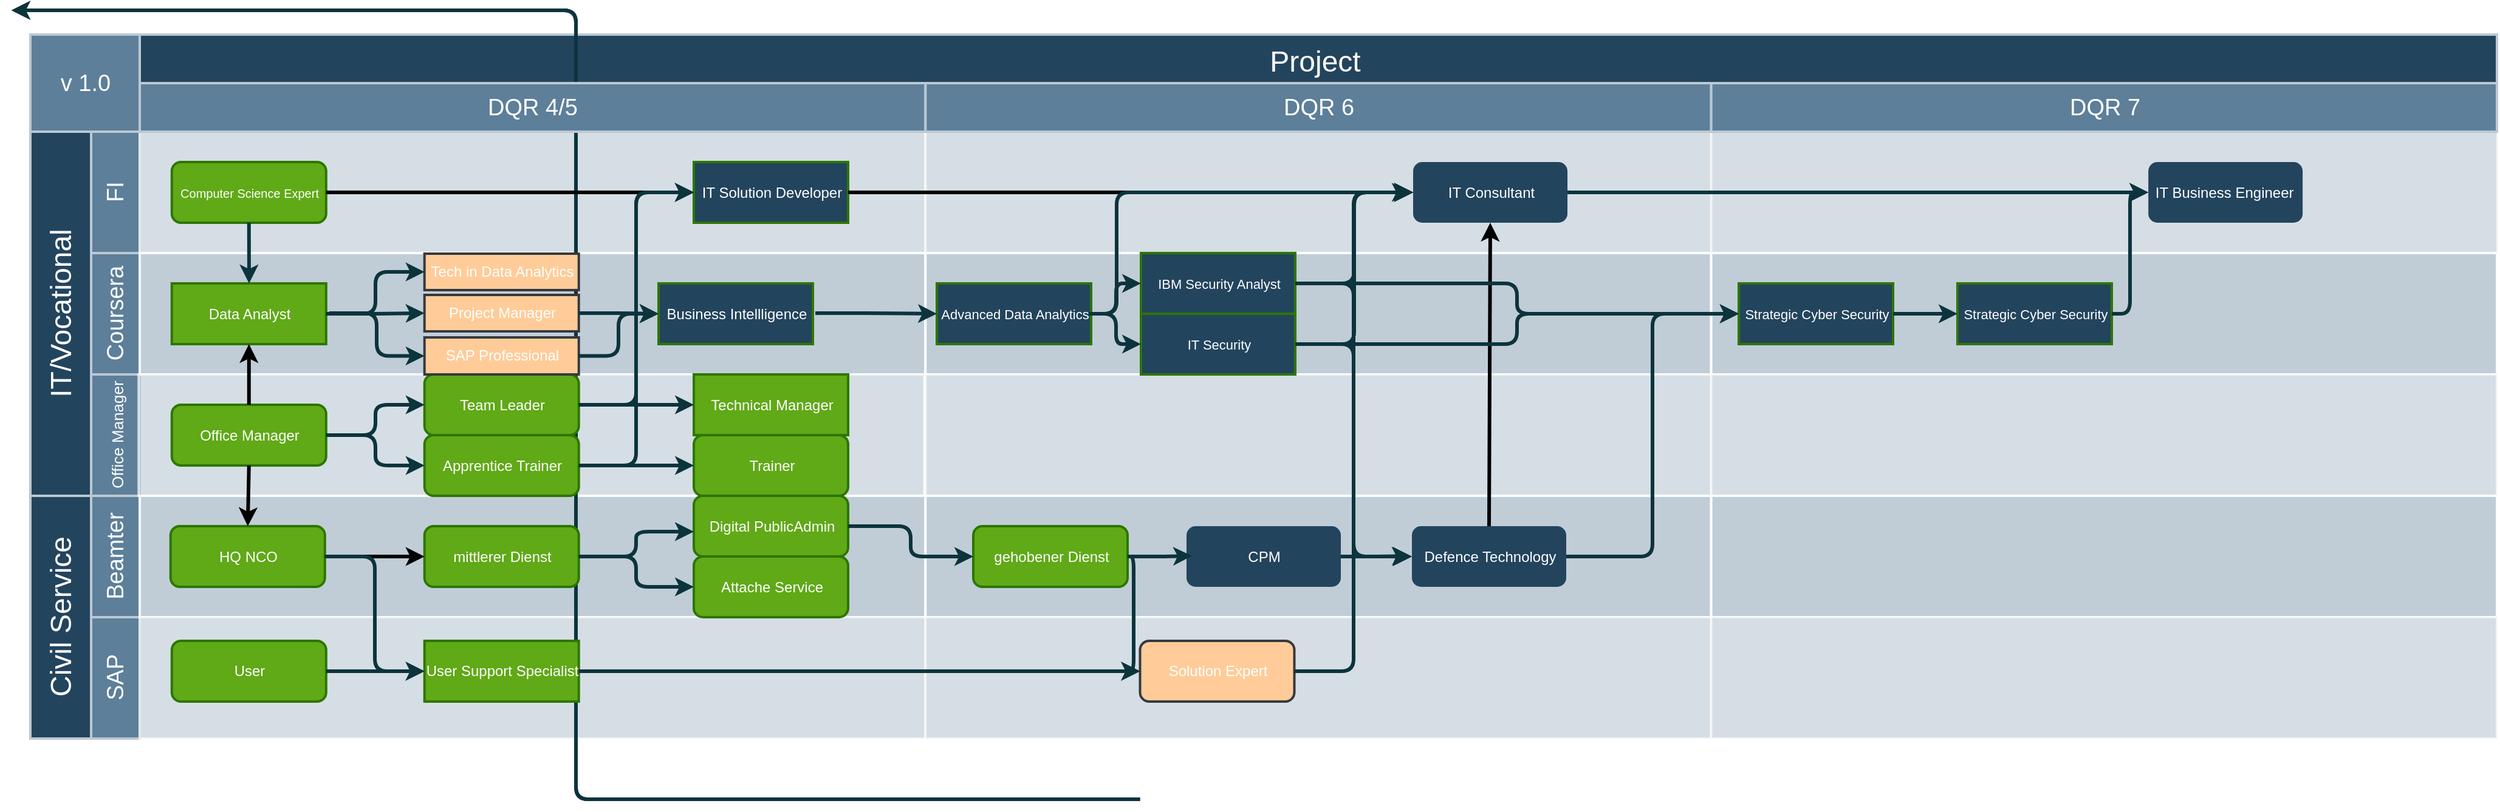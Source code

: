 <mxfile version="21.2.3" type="github">
  <diagram id="6a731a19-8d31-9384-78a2-239565b7b9f0" name="Page-1">
    <mxGraphModel dx="714" dy="-319" grid="1" gridSize="10" guides="1" tooltips="1" connect="1" arrows="1" fold="1" page="1" pageScale="1" pageWidth="1169" pageHeight="827" background="none" math="0" shadow="0">
      <root>
        <mxCell id="0" />
        <mxCell id="1" parent="0" />
        <mxCell id="56" value="Project&#xa;" style="strokeColor=#BAC8D3;fillColor=#23445D;fontSize=24;strokeWidth=2;fontFamily=Helvetica;html=1;fontColor=#FFFFFF;fontStyle=0;spacingBottom=8;spacingRight=0;spacingLeft=83;" parent="1" vertex="1">
          <mxGeometry x="154" y="850.5" width="2030" height="80" as="geometry" />
        </mxCell>
        <mxCell id="57" value="IT/Vocational" style="strokeColor=#BAC8D3;fillColor=#23445D;fontSize=24;strokeWidth=2;horizontal=0;fontFamily=Helvetica;html=1;fontColor=#FFFFFF;fontStyle=0" parent="1" vertex="1">
          <mxGeometry x="154" y="930.5" width="50" height="300" as="geometry" />
        </mxCell>
        <mxCell id="58" value="FI" style="strokeColor=#BAC8D3;fillColor=#5d7f99;fontSize=19;strokeWidth=2;horizontal=0;fontFamily=Helvetica;html=1;labelBackgroundColor=none;fontColor=#FFFFFF;" parent="1" vertex="1">
          <mxGeometry x="204" y="930.5" width="40" height="100" as="geometry" />
        </mxCell>
        <mxCell id="59" value="v 1.0" style="strokeColor=#BAC8D3;fillColor=#5d7f99;fontSize=19;strokeWidth=2;fontFamily=Helvetica;html=1;labelBackgroundColor=none;fontColor=#FFFFFF;" parent="1" vertex="1">
          <mxGeometry x="154" y="850.5" width="90" height="80" as="geometry" />
        </mxCell>
        <mxCell id="60" value="Coursera" style="strokeColor=#BAC8D3;fillColor=#5d7f99;fontSize=19;strokeWidth=2;horizontal=0;fontFamily=Helvetica;html=1;labelBackgroundColor=none;fontColor=#FFFFFF;" parent="1" vertex="1">
          <mxGeometry x="204" y="1030.5" width="40" height="100" as="geometry" />
        </mxCell>
        <mxCell id="61" value="&lt;font style=&quot;font-size: 13px;&quot;&gt;Office Manager&lt;/font&gt;" style="strokeColor=#BAC8D3;fillColor=#5d7f99;fontSize=19;strokeWidth=2;horizontal=0;fontFamily=Helvetica;html=1;labelBackgroundColor=none;fontColor=#FFFFFF;" parent="1" vertex="1">
          <mxGeometry x="204" y="1130.5" width="40" height="100" as="geometry" />
        </mxCell>
        <mxCell id="62" value="SAP" style="strokeColor=#BAC8D3;fillColor=#5d7f99;fontSize=19;strokeWidth=2;horizontal=0;fontFamily=Helvetica;html=1;labelBackgroundColor=none;fontColor=#FFFFFF;" parent="1" vertex="1">
          <mxGeometry x="204" y="1330.5" width="40" height="100" as="geometry" />
        </mxCell>
        <mxCell id="63" value="Beamter" style="strokeColor=#BAC8D3;fillColor=#5d7f99;fontSize=19;strokeWidth=2;horizontal=0;fontFamily=Helvetica;html=1;labelBackgroundColor=none;fontColor=#FFFFFF;" parent="1" vertex="1">
          <mxGeometry x="204" y="1230.5" width="40" height="100" as="geometry" />
        </mxCell>
        <mxCell id="64" value="Civil Service" style="strokeColor=#BAC8D3;fillColor=#23445D;fontSize=24;strokeWidth=2;horizontal=0;fontFamily=Helvetica;html=1;fontColor=#FFFFFF;fontStyle=0" parent="1" vertex="1">
          <mxGeometry x="154" y="1230.5" width="50" height="200" as="geometry" />
        </mxCell>
        <mxCell id="68" value="" style="strokeColor=#FFFFFF;fillColor=#BAC8D3;fontSize=18;strokeWidth=2;fontFamily=Helvetica;html=1;opacity=60;" parent="1" vertex="1">
          <mxGeometry x="244" y="930.5" width="646.667" height="100" as="geometry" />
        </mxCell>
        <mxCell id="69" value="" style="strokeColor=#FFFFFF;fillColor=#BAC8D3;fontSize=18;strokeWidth=2;fontFamily=Helvetica;html=1;opacity=90;" parent="1" vertex="1">
          <mxGeometry x="244" y="1030.5" width="646.667" height="100" as="geometry" />
        </mxCell>
        <mxCell id="70" value="" style="strokeColor=#FFFFFF;fillColor=#BAC8D3;fontSize=18;strokeWidth=2;fontFamily=Helvetica;html=1;opacity=60;" parent="1" vertex="1">
          <mxGeometry x="243" y="1130.5" width="646.667" height="100" as="geometry" />
        </mxCell>
        <mxCell id="71" value="" style="strokeColor=#FFFFFF;fillColor=#BAC8D3;fontSize=18;strokeWidth=2;fontFamily=Helvetica;html=1;opacity=90;" parent="1" vertex="1">
          <mxGeometry x="244" y="1230.5" width="646.667" height="100" as="geometry" />
        </mxCell>
        <mxCell id="72" value="" style="strokeColor=#FFFFFF;fillColor=#BAC8D3;fontSize=18;strokeWidth=2;fontFamily=Helvetica;html=1;opacity=60;" parent="1" vertex="1">
          <mxGeometry x="244" y="1330.5" width="646.667" height="100" as="geometry" />
        </mxCell>
        <mxCell id="75" value="" style="strokeColor=#FFFFFF;fillColor=#BAC8D3;fontSize=18;strokeWidth=2;fontFamily=Helvetica;html=1;opacity=60;" parent="1" vertex="1">
          <mxGeometry x="890.667" y="930.5" width="647" height="100" as="geometry" />
        </mxCell>
        <mxCell id="76" value="" style="strokeColor=#FFFFFF;fillColor=#BAC8D3;fontSize=18;strokeWidth=2;fontFamily=Helvetica;html=1;opacity=90;" parent="1" vertex="1">
          <mxGeometry x="890.667" y="1030.5" width="646.667" height="100" as="geometry" />
        </mxCell>
        <mxCell id="77" value="" style="strokeColor=#FFFFFF;fillColor=#BAC8D3;fontSize=18;strokeWidth=2;fontFamily=Helvetica;html=1;opacity=60;" parent="1" vertex="1">
          <mxGeometry x="890.667" y="1130.5" width="646.667" height="100" as="geometry" />
        </mxCell>
        <mxCell id="78" value="" style="strokeColor=#FFFFFF;fillColor=#BAC8D3;fontSize=18;strokeWidth=2;fontFamily=Helvetica;html=1;opacity=90;" parent="1" vertex="1">
          <mxGeometry x="890.667" y="1230.5" width="646.667" height="100" as="geometry" />
        </mxCell>
        <mxCell id="79" value="" style="strokeColor=#FFFFFF;fillColor=#BAC8D3;fontSize=18;strokeWidth=2;fontFamily=Helvetica;html=1;opacity=60;" parent="1" vertex="1">
          <mxGeometry x="890.667" y="1330.5" width="646.667" height="100" as="geometry" />
        </mxCell>
        <mxCell id="82" value="" style="strokeColor=#FFFFFF;fillColor=#BAC8D3;fontSize=18;strokeWidth=2;fontFamily=Helvetica;html=1;opacity=60;" parent="1" vertex="1">
          <mxGeometry x="1537.333" y="930.5" width="647" height="100" as="geometry" />
        </mxCell>
        <mxCell id="83" value="" style="strokeColor=#FFFFFF;fillColor=#BAC8D3;fontSize=18;strokeWidth=2;fontFamily=Helvetica;html=1;opacity=90;" parent="1" vertex="1">
          <mxGeometry x="1537.333" y="1030.5" width="646.667" height="100" as="geometry" />
        </mxCell>
        <mxCell id="84" value="" style="strokeColor=#FFFFFF;fillColor=#BAC8D3;fontSize=18;strokeWidth=2;fontFamily=Helvetica;html=1;opacity=60;" parent="1" vertex="1">
          <mxGeometry x="1537.333" y="1130.5" width="646.667" height="100" as="geometry" />
        </mxCell>
        <mxCell id="85" value="" style="strokeColor=#FFFFFF;fillColor=#BAC8D3;fontSize=18;strokeWidth=2;fontFamily=Helvetica;html=1;opacity=90;" parent="1" vertex="1">
          <mxGeometry x="1537.333" y="1230.5" width="646.667" height="100" as="geometry" />
        </mxCell>
        <mxCell id="86" value="" style="strokeColor=#FFFFFF;fillColor=#BAC8D3;fontSize=18;strokeWidth=2;fontFamily=Helvetica;html=1;opacity=60;" parent="1" vertex="1">
          <mxGeometry x="1537.333" y="1330.5" width="646.667" height="100" as="geometry" />
        </mxCell>
        <mxCell id="90" value="&lt;font style=&quot;font-size: 10px;&quot; color=&quot;#ffffff&quot;&gt;Computer Science Expert&lt;/font&gt;" style="rounded=1;fillColor=#60a917;strokeColor=#2D7600;strokeWidth=2;fontFamily=Helvetica;html=1;fontColor=#ffffff;" parent="1" vertex="1">
          <mxGeometry x="270.395" y="955.5" width="127" height="50" as="geometry" />
        </mxCell>
        <mxCell id="92" value="&lt;font color=&quot;#ffffff&quot;&gt;Office Manager&lt;/font&gt;" style="rounded=1;fillColor=#60a917;strokeColor=#2D7600;strokeWidth=2;fontFamily=Helvetica;html=1;fontColor=#ffffff;" parent="1" vertex="1">
          <mxGeometry x="270.394" y="1155.5" width="127" height="50" as="geometry" />
        </mxCell>
        <mxCell id="111" value="&lt;font color=&quot;#ffffff&quot;&gt;IT Business Engineer&amp;nbsp;&lt;/font&gt;" style="rounded=1;fillColor=#23445D;strokeColor=none;strokeWidth=2;gradientColor=none;fontFamily=Helvetica;html=1;" parent="1" vertex="1">
          <mxGeometry x="1897.082" y="955.5" width="127" height="50" as="geometry" />
        </mxCell>
        <mxCell id="124" value="" style="edgeStyle=elbowEdgeStyle;elbow=horizontal;strokeWidth=3;strokeColor=#0C343D;fontFamily=Helvetica;html=1;" parent="1" target="103" edge="1">
          <mxGeometry x="6.449" y="830.5" width="131.973" height="100" as="geometry">
            <mxPoint x="1067.259" y="1480.5" as="sourcePoint" />
            <mxPoint x="138.422" y="830.5" as="targetPoint" />
          </mxGeometry>
        </mxCell>
        <mxCell id="125" value="" style="edgeStyle=elbowEdgeStyle;elbow=horizontal;strokeWidth=3;strokeColor=#0C343D;fontFamily=Helvetica;html=1;" parent="1" target="101" edge="1">
          <mxGeometry x="6.449" y="830.5" width="131.973" height="100" as="geometry">
            <mxPoint x="1067.259" y="1480.5" as="sourcePoint" />
            <mxPoint x="138.422" y="830.5" as="targetPoint" />
          </mxGeometry>
        </mxCell>
        <mxCell id="140" value="" style="group" parent="1" vertex="1" connectable="0">
          <mxGeometry x="244" y="890.5" width="646.667" height="40" as="geometry" />
        </mxCell>
        <mxCell id="141" value="DQR 4/5" style="strokeColor=#BAC8D3;fillColor=#5d7f99;fontSize=19;strokeWidth=2;fontFamily=Helvetica;html=1;labelBackgroundColor=none;fontColor=#FFFFFF;" parent="140" vertex="1">
          <mxGeometry width="646.666" height="40" as="geometry" />
        </mxCell>
        <mxCell id="142" value="DQR 6" style="strokeColor=#BAC8D3;fillColor=#5d7f99;fontSize=19;strokeWidth=2;fontFamily=Helvetica;html=1;labelBackgroundColor=none;fontColor=#FFFFFF;" parent="140" vertex="1">
          <mxGeometry x="646.666" width="646.666" height="40" as="geometry" />
        </mxCell>
        <mxCell id="143" value="DQR 7" style="strokeColor=#BAC8D3;fillColor=#5d7f99;fontSize=19;strokeWidth=2;fontFamily=Helvetica;html=1;labelBackgroundColor=none;fontColor=#FFFFFF;" parent="140" vertex="1">
          <mxGeometry x="1293.331" width="646.667" height="40" as="geometry" />
        </mxCell>
        <mxCell id="U3FAAJ_iAF-W9qs7Tp7X-143" value="&lt;font color=&quot;#ffffff&quot;&gt;IT Solution Developer&lt;/font&gt;" style="rounded=0;fillColor=#23445D;strokeColor=#2D7600;strokeWidth=2;fontFamily=Helvetica;html=1;fontColor=#ffffff;" vertex="1" parent="1">
          <mxGeometry x="700.005" y="955.5" width="127" height="50" as="geometry" />
        </mxCell>
        <mxCell id="U3FAAJ_iAF-W9qs7Tp7X-144" value="" style="endArrow=classic;html=1;rounded=0;exitX=1;exitY=0.5;exitDx=0;exitDy=0;entryX=0;entryY=0.5;entryDx=0;entryDy=0;strokeWidth=3;" edge="1" parent="1" source="90" target="U3FAAJ_iAF-W9qs7Tp7X-143">
          <mxGeometry width="50" height="50" relative="1" as="geometry">
            <mxPoint x="270" y="1070" as="sourcePoint" />
            <mxPoint x="320" y="1020" as="targetPoint" />
          </mxGeometry>
        </mxCell>
        <mxCell id="U3FAAJ_iAF-W9qs7Tp7X-145" value="&lt;font color=&quot;#ffffff&quot;&gt;IT Consultant&lt;/font&gt;" style="rounded=1;fillColor=#23445D;strokeColor=none;strokeWidth=2;fontFamily=Helvetica;html=1;gradientColor=none;" vertex="1" parent="1">
          <mxGeometry x="1292.005" y="955.5" width="127" height="50" as="geometry" />
        </mxCell>
        <mxCell id="U3FAAJ_iAF-W9qs7Tp7X-146" value="" style="endArrow=classic;html=1;rounded=0;strokeWidth=3;exitX=1;exitY=0.5;exitDx=0;exitDy=0;entryX=0;entryY=0.5;entryDx=0;entryDy=0;" edge="1" parent="1" source="U3FAAJ_iAF-W9qs7Tp7X-143" target="U3FAAJ_iAF-W9qs7Tp7X-145">
          <mxGeometry width="50" height="50" relative="1" as="geometry">
            <mxPoint x="890" y="1070" as="sourcePoint" />
            <mxPoint x="940" y="1020" as="targetPoint" />
          </mxGeometry>
        </mxCell>
        <mxCell id="U3FAAJ_iAF-W9qs7Tp7X-147" value="&lt;font color=&quot;#ffffff&quot;&gt;Technical Manager&lt;/font&gt;" style="rounded=0;fillColor=#60a917;strokeColor=#2D7600;strokeWidth=2;fontFamily=Helvetica;html=1;shadow=0;fontColor=#ffffff;" vertex="1" parent="1">
          <mxGeometry x="700.004" y="1130.5" width="127" height="50" as="geometry" />
        </mxCell>
        <mxCell id="U3FAAJ_iAF-W9qs7Tp7X-148" value="&lt;font color=&quot;#ffffff&quot;&gt;Apprentice Trainer&lt;/font&gt;" style="rounded=1;fillColor=#60a917;strokeColor=#2D7600;strokeWidth=2;fontFamily=Helvetica;html=1;fontColor=#ffffff;" vertex="1" parent="1">
          <mxGeometry x="478.354" y="1180.5" width="127" height="50" as="geometry" />
        </mxCell>
        <mxCell id="U3FAAJ_iAF-W9qs7Tp7X-149" value="&lt;font color=&quot;#ffffff&quot;&gt;Team Leader&lt;/font&gt;" style="rounded=1;fillColor=#60a917;strokeColor=#2D7600;strokeWidth=2;fontFamily=Helvetica;html=1;fontColor=#ffffff;" vertex="1" parent="1">
          <mxGeometry x="478.354" y="1130.5" width="127" height="50" as="geometry" />
        </mxCell>
        <mxCell id="U3FAAJ_iAF-W9qs7Tp7X-150" value="&lt;font color=&quot;#ffffff&quot;&gt;Trainer&lt;/font&gt;" style="rounded=1;fillColor=#60a917;strokeColor=#2D7600;strokeWidth=2;fontFamily=Helvetica;html=1;fontColor=#ffffff;" vertex="1" parent="1">
          <mxGeometry x="700.004" y="1180.5" width="127" height="50" as="geometry" />
        </mxCell>
        <mxCell id="U3FAAJ_iAF-W9qs7Tp7X-153" value="" style="edgeStyle=elbowEdgeStyle;elbow=horizontal;strokeWidth=3;strokeColor=#0C343D;fontFamily=Helvetica;html=1;exitX=1;exitY=0.5;exitDx=0;exitDy=0;entryX=0;entryY=0.5;entryDx=0;entryDy=0;" edge="1" parent="1" source="92" target="U3FAAJ_iAF-W9qs7Tp7X-149">
          <mxGeometry x="-118.905" y="550" width="131.973" height="100" as="geometry">
            <mxPoint x="479.646" y="1100.5" as="sourcePoint" />
            <mxPoint x="590.646" y="1000.5" as="targetPoint" />
          </mxGeometry>
        </mxCell>
        <mxCell id="U3FAAJ_iAF-W9qs7Tp7X-154" value="" style="edgeStyle=elbowEdgeStyle;elbow=horizontal;strokeWidth=3;strokeColor=#0C343D;fontFamily=Helvetica;html=1;exitX=1;exitY=0.5;exitDx=0;exitDy=0;entryX=0;entryY=0.5;entryDx=0;entryDy=0;" edge="1" parent="1" source="92" target="U3FAAJ_iAF-W9qs7Tp7X-148">
          <mxGeometry x="-118.905" y="550" width="131.973" height="100" as="geometry">
            <mxPoint x="479.646" y="1100.5" as="sourcePoint" />
            <mxPoint x="590.646" y="1000.5" as="targetPoint" />
          </mxGeometry>
        </mxCell>
        <mxCell id="U3FAAJ_iAF-W9qs7Tp7X-155" value="" style="edgeStyle=elbowEdgeStyle;elbow=horizontal;strokeWidth=3;strokeColor=#0C343D;fontFamily=Helvetica;html=1;exitX=1;exitY=0.5;exitDx=0;exitDy=0;entryX=0;entryY=0.5;entryDx=0;entryDy=0;" edge="1" parent="1" source="U3FAAJ_iAF-W9qs7Tp7X-149" target="U3FAAJ_iAF-W9qs7Tp7X-147">
          <mxGeometry x="-118.905" y="550" width="131.973" height="100" as="geometry">
            <mxPoint x="479.646" y="1100.5" as="sourcePoint" />
            <mxPoint x="590.646" y="1000.5" as="targetPoint" />
          </mxGeometry>
        </mxCell>
        <mxCell id="U3FAAJ_iAF-W9qs7Tp7X-156" value="" style="edgeStyle=elbowEdgeStyle;elbow=horizontal;strokeWidth=3;strokeColor=#0C343D;fontFamily=Helvetica;html=1;exitX=1;exitY=0.5;exitDx=0;exitDy=0;entryX=0;entryY=0.5;entryDx=0;entryDy=0;" edge="1" parent="1" source="U3FAAJ_iAF-W9qs7Tp7X-148" target="U3FAAJ_iAF-W9qs7Tp7X-150">
          <mxGeometry x="-118.905" y="550" width="131.973" height="100" as="geometry">
            <mxPoint x="479.646" y="1100.5" as="sourcePoint" />
            <mxPoint x="590.646" y="1000.5" as="targetPoint" />
          </mxGeometry>
        </mxCell>
        <mxCell id="U3FAAJ_iAF-W9qs7Tp7X-160" value="" style="edgeStyle=elbowEdgeStyle;elbow=horizontal;strokeWidth=3;strokeColor=#0C343D;fontFamily=Helvetica;html=1;exitX=1;exitY=0.5;exitDx=0;exitDy=0;entryX=0;entryY=0.5;entryDx=0;entryDy=0;" edge="1" parent="1" source="U3FAAJ_iAF-W9qs7Tp7X-149" target="U3FAAJ_iAF-W9qs7Tp7X-143">
          <mxGeometry x="21.095" y="550" width="131.973" height="100" as="geometry">
            <mxPoint x="619.646" y="1100.5" as="sourcePoint" />
            <mxPoint x="730.646" y="1000.5" as="targetPoint" />
          </mxGeometry>
        </mxCell>
        <mxCell id="U3FAAJ_iAF-W9qs7Tp7X-161" value="" style="edgeStyle=elbowEdgeStyle;elbow=horizontal;strokeWidth=3;strokeColor=#0C343D;fontFamily=Helvetica;html=1;exitX=1;exitY=0.5;exitDx=0;exitDy=0;entryX=0;entryY=0.5;entryDx=0;entryDy=0;" edge="1" parent="1" source="U3FAAJ_iAF-W9qs7Tp7X-148" target="U3FAAJ_iAF-W9qs7Tp7X-143">
          <mxGeometry x="21.095" y="550" width="131.973" height="100" as="geometry">
            <mxPoint x="619.646" y="1100.5" as="sourcePoint" />
            <mxPoint x="730.646" y="1000.5" as="targetPoint" />
          </mxGeometry>
        </mxCell>
        <mxCell id="U3FAAJ_iAF-W9qs7Tp7X-162" value="&lt;font color=&quot;#ffffff&quot;&gt;mittlerer Dienst&lt;/font&gt;" style="rounded=1;fillColor=#60a917;strokeColor=#2D7600;strokeWidth=2;fontFamily=Helvetica;html=1;fontColor=#ffffff;" vertex="1" parent="1">
          <mxGeometry x="478.354" y="1255.5" width="127" height="50" as="geometry" />
        </mxCell>
        <mxCell id="U3FAAJ_iAF-W9qs7Tp7X-163" value="&lt;font color=&quot;#ffffff&quot;&gt;gehobener Dienst&lt;/font&gt;" style="rounded=1;fillColor=#60a917;strokeColor=#2D7600;strokeWidth=2;fontFamily=Helvetica;html=1;fontColor=#ffffff;" vertex="1" parent="1">
          <mxGeometry x="930.004" y="1255.5" width="127" height="50" as="geometry" />
        </mxCell>
        <mxCell id="U3FAAJ_iAF-W9qs7Tp7X-165" value="&lt;font color=&quot;#ffffff&quot;&gt;User&lt;/font&gt;" style="rounded=1;fillColor=#60a917;strokeColor=#2D7600;strokeWidth=2;fontFamily=Helvetica;html=1;fontColor=#ffffff;" vertex="1" parent="1">
          <mxGeometry x="270.394" y="1350" width="127" height="50" as="geometry" />
        </mxCell>
        <mxCell id="U3FAAJ_iAF-W9qs7Tp7X-166" value="&lt;font color=&quot;#ffffff&quot;&gt;User Support Specialist&lt;/font&gt;" style="rounded=0;fillColor=#60a917;strokeColor=#2D7600;strokeWidth=2;fontFamily=Helvetica;html=1;fontColor=#ffffff;" vertex="1" parent="1">
          <mxGeometry x="478.354" y="1350" width="127" height="50" as="geometry" />
        </mxCell>
        <mxCell id="U3FAAJ_iAF-W9qs7Tp7X-167" value="&lt;font color=&quot;#ffffff&quot;&gt;Solution Expert&lt;/font&gt;" style="rounded=1;fillColor=#ffcc99;strokeColor=#36393d;strokeWidth=2;fontFamily=Helvetica;html=1;" vertex="1" parent="1">
          <mxGeometry x="1067.254" y="1350" width="127" height="50" as="geometry" />
        </mxCell>
        <mxCell id="U3FAAJ_iAF-W9qs7Tp7X-168" value="" style="edgeStyle=elbowEdgeStyle;elbow=horizontal;strokeWidth=3;strokeColor=#0C343D;fontFamily=Helvetica;html=1;exitX=1;exitY=0.5;exitDx=0;exitDy=0;entryX=0;entryY=0.5;entryDx=0;entryDy=0;" edge="1" parent="1" source="U3FAAJ_iAF-W9qs7Tp7X-165" target="U3FAAJ_iAF-W9qs7Tp7X-166">
          <mxGeometry x="-88.905" y="800" width="131.973" height="100" as="geometry">
            <mxPoint x="509.646" y="1350.5" as="sourcePoint" />
            <mxPoint x="620.646" y="1250.5" as="targetPoint" />
          </mxGeometry>
        </mxCell>
        <mxCell id="U3FAAJ_iAF-W9qs7Tp7X-169" value="" style="edgeStyle=elbowEdgeStyle;elbow=horizontal;strokeWidth=3;strokeColor=#0C343D;fontFamily=Helvetica;html=1;exitX=1;exitY=0.5;exitDx=0;exitDy=0;entryX=0;entryY=0.5;entryDx=0;entryDy=0;" edge="1" parent="1" source="U3FAAJ_iAF-W9qs7Tp7X-166" target="U3FAAJ_iAF-W9qs7Tp7X-167">
          <mxGeometry x="191.095" y="800" width="131.973" height="100" as="geometry">
            <mxPoint x="789.646" y="1350.5" as="sourcePoint" />
            <mxPoint x="900.646" y="1250.5" as="targetPoint" />
          </mxGeometry>
        </mxCell>
        <mxCell id="U3FAAJ_iAF-W9qs7Tp7X-171" value="" style="edgeStyle=elbowEdgeStyle;elbow=horizontal;strokeWidth=3;strokeColor=#0C343D;fontFamily=Helvetica;html=1;exitX=1;exitY=0.5;exitDx=0;exitDy=0;entryX=0;entryY=0.5;entryDx=0;entryDy=0;" edge="1" parent="1" source="U3FAAJ_iAF-W9qs7Tp7X-145" target="111">
          <mxGeometry x="841.095" y="530" width="131.973" height="100" as="geometry">
            <mxPoint x="1439.646" y="1080.5" as="sourcePoint" />
            <mxPoint x="1550.646" y="980.5" as="targetPoint" />
          </mxGeometry>
        </mxCell>
        <mxCell id="U3FAAJ_iAF-W9qs7Tp7X-172" value="&lt;font color=&quot;#ffffff&quot;&gt;Data Analyst&lt;/font&gt;" style="rounded=0;fillColor=#60a917;strokeColor=#2D7600;strokeWidth=2;fontFamily=Helvetica;html=1;fontColor=#ffffff;" vertex="1" parent="1">
          <mxGeometry x="270.394" y="1055.5" width="127" height="50" as="geometry" />
        </mxCell>
        <mxCell id="U3FAAJ_iAF-W9qs7Tp7X-174" value="&lt;font color=&quot;#ffffff&quot;&gt;SAP Professional&lt;/font&gt;" style="rounded=0;fillColor=#ffcc99;strokeColor=#36393d;strokeWidth=2;fontFamily=Helvetica;html=1;" vertex="1" parent="1">
          <mxGeometry x="478.35" y="1100" width="127" height="30.5" as="geometry" />
        </mxCell>
        <mxCell id="U3FAAJ_iAF-W9qs7Tp7X-176" value="&lt;font color=&quot;#ffffff&quot;&gt;Project Manager&lt;/font&gt;" style="rounded=0;fillColor=#ffcc99;strokeColor=#36393d;strokeWidth=2;fontFamily=Helvetica;html=1;" vertex="1" parent="1">
          <mxGeometry x="478.35" y="1065" width="127" height="30" as="geometry" />
        </mxCell>
        <mxCell id="U3FAAJ_iAF-W9qs7Tp7X-178" value="&lt;font color=&quot;#ffffff&quot;&gt;Business Intellligence&lt;/font&gt;" style="rounded=0;fillColor=#23445D;strokeColor=#2D7600;strokeWidth=2;fontFamily=Helvetica;html=1;fontColor=#ffffff;" vertex="1" parent="1">
          <mxGeometry x="671.005" y="1055.5" width="127" height="50" as="geometry" />
        </mxCell>
        <mxCell id="U3FAAJ_iAF-W9qs7Tp7X-179" value="&lt;font style=&quot;font-size: 11px;&quot; color=&quot;#ffffff&quot;&gt;Advanced Data Analytics&lt;/font&gt;" style="rounded=0;fillColor=#23445D;strokeColor=#2D7600;strokeWidth=2;fontFamily=Helvetica;html=1;fontColor=#ffffff;" vertex="1" parent="1">
          <mxGeometry x="900.005" y="1055.5" width="127" height="50" as="geometry" />
        </mxCell>
        <mxCell id="U3FAAJ_iAF-W9qs7Tp7X-180" value="" style="edgeStyle=elbowEdgeStyle;elbow=horizontal;strokeWidth=3;strokeColor=#0C343D;fontFamily=Helvetica;html=1;entryX=0;entryY=0.5;entryDx=0;entryDy=0;exitX=1;exitY=0.5;exitDx=0;exitDy=0;" edge="1" parent="1" source="U3FAAJ_iAF-W9qs7Tp7X-172" target="U3FAAJ_iAF-W9qs7Tp7X-176">
          <mxGeometry x="-198.905" y="680" width="131.973" height="100" as="geometry">
            <mxPoint x="399.646" y="1230.5" as="sourcePoint" />
            <mxPoint x="510.646" y="1130.5" as="targetPoint" />
          </mxGeometry>
        </mxCell>
        <mxCell id="U3FAAJ_iAF-W9qs7Tp7X-181" value="" style="edgeStyle=elbowEdgeStyle;elbow=horizontal;strokeWidth=3;strokeColor=#0C343D;fontFamily=Helvetica;html=1;exitX=1;exitY=0.5;exitDx=0;exitDy=0;" edge="1" parent="1" source="U3FAAJ_iAF-W9qs7Tp7X-172" target="69">
          <mxGeometry x="-188.905" y="690" width="131.973" height="100" as="geometry">
            <mxPoint x="407" y="1091" as="sourcePoint" />
            <mxPoint x="488" y="1066" as="targetPoint" />
          </mxGeometry>
        </mxCell>
        <mxCell id="U3FAAJ_iAF-W9qs7Tp7X-182" value="" style="edgeStyle=elbowEdgeStyle;elbow=horizontal;strokeWidth=3;strokeColor=#0C343D;fontFamily=Helvetica;html=1;entryX=0;entryY=0.5;entryDx=0;entryDy=0;" edge="1" parent="1" target="U3FAAJ_iAF-W9qs7Tp7X-174">
          <mxGeometry x="-198.905" y="680" width="131.973" height="100" as="geometry">
            <mxPoint x="400" y="1080" as="sourcePoint" />
            <mxPoint x="510.646" y="1130.5" as="targetPoint" />
          </mxGeometry>
        </mxCell>
        <mxCell id="U3FAAJ_iAF-W9qs7Tp7X-183" value="" style="edgeStyle=elbowEdgeStyle;elbow=horizontal;strokeWidth=3;strokeColor=#0C343D;fontFamily=Helvetica;html=1;exitX=1;exitY=0.5;exitDx=0;exitDy=0;entryX=0;entryY=0.5;entryDx=0;entryDy=0;" edge="1" parent="1" source="U3FAAJ_iAF-W9qs7Tp7X-176" target="U3FAAJ_iAF-W9qs7Tp7X-178">
          <mxGeometry x="81.095" y="680" width="131.973" height="100" as="geometry">
            <mxPoint x="679.646" y="1230.5" as="sourcePoint" />
            <mxPoint x="790.646" y="1130.5" as="targetPoint" />
          </mxGeometry>
        </mxCell>
        <mxCell id="U3FAAJ_iAF-W9qs7Tp7X-184" value="" style="edgeStyle=elbowEdgeStyle;elbow=horizontal;strokeWidth=3;strokeColor=#0C343D;fontFamily=Helvetica;html=1;exitX=1;exitY=0.5;exitDx=0;exitDy=0;entryX=0;entryY=0.5;entryDx=0;entryDy=0;" edge="1" parent="1" source="U3FAAJ_iAF-W9qs7Tp7X-174" target="U3FAAJ_iAF-W9qs7Tp7X-178">
          <mxGeometry x="91.095" y="690" width="131.973" height="100" as="geometry">
            <mxPoint x="615" y="1066" as="sourcePoint" />
            <mxPoint x="681" y="1091" as="targetPoint" />
          </mxGeometry>
        </mxCell>
        <mxCell id="U3FAAJ_iAF-W9qs7Tp7X-185" value="" style="edgeStyle=elbowEdgeStyle;elbow=horizontal;strokeWidth=3;strokeColor=#0C343D;fontFamily=Helvetica;html=1;entryX=0;entryY=0.5;entryDx=0;entryDy=0;" edge="1" parent="1" target="U3FAAJ_iAF-W9qs7Tp7X-179">
          <mxGeometry x="81.095" y="680" width="131.973" height="100" as="geometry">
            <mxPoint x="800" y="1080" as="sourcePoint" />
            <mxPoint x="790.646" y="1130.5" as="targetPoint" />
          </mxGeometry>
        </mxCell>
        <mxCell id="U3FAAJ_iAF-W9qs7Tp7X-187" value="" style="edgeStyle=elbowEdgeStyle;elbow=horizontal;strokeWidth=3;strokeColor=#0C343D;fontFamily=Helvetica;html=1;exitX=1;exitY=0.5;exitDx=0;exitDy=0;entryX=0;entryY=0.5;entryDx=0;entryDy=0;" edge="1" parent="1" source="U3FAAJ_iAF-W9qs7Tp7X-163" target="U3FAAJ_iAF-W9qs7Tp7X-167">
          <mxGeometry x="191.095" y="680" width="131.973" height="100" as="geometry">
            <mxPoint x="789.646" y="1230.5" as="sourcePoint" />
            <mxPoint x="900.646" y="1130.5" as="targetPoint" />
          </mxGeometry>
        </mxCell>
        <mxCell id="U3FAAJ_iAF-W9qs7Tp7X-188" value="" style="edgeStyle=elbowEdgeStyle;elbow=horizontal;strokeWidth=3;strokeColor=#0C343D;fontFamily=Helvetica;html=1;exitX=1;exitY=0.5;exitDx=0;exitDy=0;entryX=0;entryY=0.5;entryDx=0;entryDy=0;" edge="1" parent="1" source="U3FAAJ_iAF-W9qs7Tp7X-167" target="U3FAAJ_iAF-W9qs7Tp7X-145">
          <mxGeometry x="601.095" y="680" width="131.973" height="100" as="geometry">
            <mxPoint x="1199.646" y="1230.5" as="sourcePoint" />
            <mxPoint x="1310.646" y="1130.5" as="targetPoint" />
          </mxGeometry>
        </mxCell>
        <mxCell id="U3FAAJ_iAF-W9qs7Tp7X-189" value="" style="endArrow=classic;html=1;rounded=0;entryX=0.5;entryY=1;entryDx=0;entryDy=0;exitX=0.5;exitY=0;exitDx=0;exitDy=0;strokeWidth=3;" edge="1" parent="1" source="92" target="U3FAAJ_iAF-W9qs7Tp7X-172">
          <mxGeometry width="50" height="50" relative="1" as="geometry">
            <mxPoint x="440" y="1200" as="sourcePoint" />
            <mxPoint x="490" y="1150" as="targetPoint" />
          </mxGeometry>
        </mxCell>
        <mxCell id="U3FAAJ_iAF-W9qs7Tp7X-190" value="" style="edgeStyle=elbowEdgeStyle;elbow=horizontal;strokeWidth=3;strokeColor=#0C343D;fontFamily=Helvetica;html=1;exitX=0.5;exitY=1;exitDx=0;exitDy=0;entryX=0.5;entryY=0;entryDx=0;entryDy=0;" edge="1" parent="1" source="90" target="U3FAAJ_iAF-W9qs7Tp7X-172">
          <mxGeometry x="-188.905" y="680" width="131.973" height="100" as="geometry">
            <mxPoint x="409.646" y="1230.5" as="sourcePoint" />
            <mxPoint x="520.646" y="1130.5" as="targetPoint" />
          </mxGeometry>
        </mxCell>
        <mxCell id="U3FAAJ_iAF-W9qs7Tp7X-191" value="&lt;font color=&quot;#ffffff&quot;&gt;HQ NCO&lt;/font&gt;" style="rounded=1;fillColor=#60a917;strokeColor=#2D7600;strokeWidth=2;fontFamily=Helvetica;html=1;fontColor=#ffffff;" vertex="1" parent="1">
          <mxGeometry x="269.394" y="1255.5" width="127" height="50" as="geometry" />
        </mxCell>
        <mxCell id="U3FAAJ_iAF-W9qs7Tp7X-193" value="" style="endArrow=classic;html=1;rounded=0;exitX=0.5;exitY=1;exitDx=0;exitDy=0;entryX=0.5;entryY=0;entryDx=0;entryDy=0;strokeWidth=3;" edge="1" parent="1" source="92" target="U3FAAJ_iAF-W9qs7Tp7X-191">
          <mxGeometry width="50" height="50" relative="1" as="geometry">
            <mxPoint x="327.894" y="1205.5" as="sourcePoint" />
            <mxPoint x="337.894" y="1255.5" as="targetPoint" />
          </mxGeometry>
        </mxCell>
        <mxCell id="U3FAAJ_iAF-W9qs7Tp7X-194" value="" style="endArrow=classic;html=1;rounded=0;exitX=1;exitY=0.5;exitDx=0;exitDy=0;strokeWidth=3;" edge="1" parent="1" source="U3FAAJ_iAF-W9qs7Tp7X-191" target="U3FAAJ_iAF-W9qs7Tp7X-162">
          <mxGeometry width="50" height="50" relative="1" as="geometry">
            <mxPoint x="440" y="1200" as="sourcePoint" />
            <mxPoint x="490" y="1150" as="targetPoint" />
          </mxGeometry>
        </mxCell>
        <mxCell id="U3FAAJ_iAF-W9qs7Tp7X-195" value="" style="edgeStyle=elbowEdgeStyle;elbow=horizontal;strokeWidth=3;strokeColor=#0C343D;fontFamily=Helvetica;html=1;exitX=1;exitY=0.5;exitDx=0;exitDy=0;entryX=0;entryY=0.5;entryDx=0;entryDy=0;" edge="1" parent="1" source="U3FAAJ_iAF-W9qs7Tp7X-191" target="U3FAAJ_iAF-W9qs7Tp7X-166">
          <mxGeometry x="-38.905" y="670" width="131.973" height="100" as="geometry">
            <mxPoint x="559.646" y="1220.5" as="sourcePoint" />
            <mxPoint x="670.646" y="1120.5" as="targetPoint" />
          </mxGeometry>
        </mxCell>
        <mxCell id="U3FAAJ_iAF-W9qs7Tp7X-196" value="&lt;font color=&quot;#ffffff&quot;&gt;Digital PublicAdmin&lt;/font&gt;" style="rounded=1;fillColor=#60a917;strokeColor=#2D7600;strokeWidth=2;fontFamily=Helvetica;html=1;fontColor=#ffffff;" vertex="1" parent="1">
          <mxGeometry x="700.004" y="1230.5" width="127" height="50" as="geometry" />
        </mxCell>
        <mxCell id="U3FAAJ_iAF-W9qs7Tp7X-197" value="Attache Service" style="rounded=1;fillColor=#60a917;strokeColor=#2D7600;strokeWidth=2;fontFamily=Helvetica;html=1;fontColor=#ffffff;" vertex="1" parent="1">
          <mxGeometry x="700.004" y="1280.5" width="127" height="50" as="geometry" />
        </mxCell>
        <mxCell id="U3FAAJ_iAF-W9qs7Tp7X-198" value="" style="edgeStyle=elbowEdgeStyle;elbow=horizontal;strokeWidth=3;strokeColor=#0C343D;fontFamily=Helvetica;html=1;exitX=1;exitY=0.5;exitDx=0;exitDy=0;" edge="1" parent="1" source="U3FAAJ_iAF-W9qs7Tp7X-162">
          <mxGeometry x="91.095" y="670" width="131.973" height="100" as="geometry">
            <mxPoint x="689.646" y="1220.5" as="sourcePoint" />
            <mxPoint x="700" y="1260" as="targetPoint" />
          </mxGeometry>
        </mxCell>
        <mxCell id="U3FAAJ_iAF-W9qs7Tp7X-199" value="" style="edgeStyle=elbowEdgeStyle;elbow=horizontal;strokeWidth=3;strokeColor=#0C343D;fontFamily=Helvetica;html=1;exitX=1;exitY=0.5;exitDx=0;exitDy=0;entryX=0;entryY=0.5;entryDx=0;entryDy=0;" edge="1" parent="1" source="U3FAAJ_iAF-W9qs7Tp7X-162" target="U3FAAJ_iAF-W9qs7Tp7X-197">
          <mxGeometry x="91.095" y="670" width="131.973" height="100" as="geometry">
            <mxPoint x="689.646" y="1220.5" as="sourcePoint" />
            <mxPoint x="800.646" y="1120.5" as="targetPoint" />
          </mxGeometry>
        </mxCell>
        <mxCell id="U3FAAJ_iAF-W9qs7Tp7X-200" value="" style="edgeStyle=elbowEdgeStyle;elbow=horizontal;strokeWidth=3;strokeColor=#0C343D;fontFamily=Helvetica;html=1;exitX=1;exitY=0.5;exitDx=0;exitDy=0;entryX=0;entryY=0.5;entryDx=0;entryDy=0;" edge="1" parent="1" source="U3FAAJ_iAF-W9qs7Tp7X-196" target="U3FAAJ_iAF-W9qs7Tp7X-163">
          <mxGeometry x="91.095" y="670" width="131.973" height="100" as="geometry">
            <mxPoint x="689.646" y="1220.5" as="sourcePoint" />
            <mxPoint x="800.646" y="1120.5" as="targetPoint" />
          </mxGeometry>
        </mxCell>
        <mxCell id="U3FAAJ_iAF-W9qs7Tp7X-201" value="&lt;font color=&quot;#ffffff&quot;&gt;CPM&lt;/font&gt;" style="rounded=1;fillColor=#23445D;strokeColor=none;strokeWidth=2;fontFamily=Helvetica;html=1;gradientColor=none;" vertex="1" parent="1">
          <mxGeometry x="1105.505" y="1255.5" width="127" height="50" as="geometry" />
        </mxCell>
        <mxCell id="U3FAAJ_iAF-W9qs7Tp7X-202" value="" style="edgeStyle=elbowEdgeStyle;elbow=horizontal;strokeWidth=3;strokeColor=#0C343D;fontFamily=Helvetica;html=1;exitX=1;exitY=0.5;exitDx=0;exitDy=0;" edge="1" parent="1" source="U3FAAJ_iAF-W9qs7Tp7X-163">
          <mxGeometry x="471.095" y="670" width="131.973" height="100" as="geometry">
            <mxPoint x="1069.646" y="1220.5" as="sourcePoint" />
            <mxPoint x="1110" y="1280" as="targetPoint" />
          </mxGeometry>
        </mxCell>
        <mxCell id="U3FAAJ_iAF-W9qs7Tp7X-203" value="&lt;font color=&quot;#ffffff&quot;&gt;Defence Technology&lt;/font&gt;" style="rounded=1;fillColor=#23445D;strokeColor=none;strokeWidth=2;fontFamily=Helvetica;html=1;gradientColor=none;" vertex="1" parent="1">
          <mxGeometry x="1291.005" y="1255.5" width="127" height="50" as="geometry" />
        </mxCell>
        <mxCell id="U3FAAJ_iAF-W9qs7Tp7X-204" value="" style="edgeStyle=elbowEdgeStyle;elbow=horizontal;strokeWidth=3;strokeColor=#0C343D;fontFamily=Helvetica;html=1;exitX=1;exitY=0.5;exitDx=0;exitDy=0;" edge="1" parent="1" source="U3FAAJ_iAF-W9qs7Tp7X-201">
          <mxGeometry x="671.095" y="670" width="131.973" height="100" as="geometry">
            <mxPoint x="1269.646" y="1220.5" as="sourcePoint" />
            <mxPoint x="1290" y="1280" as="targetPoint" />
          </mxGeometry>
        </mxCell>
        <mxCell id="U3FAAJ_iAF-W9qs7Tp7X-205" value="" style="endArrow=classic;html=1;rounded=0;strokeWidth=3;exitX=0.5;exitY=0;exitDx=0;exitDy=0;entryX=0.5;entryY=1;entryDx=0;entryDy=0;" edge="1" parent="1" source="U3FAAJ_iAF-W9qs7Tp7X-203" target="U3FAAJ_iAF-W9qs7Tp7X-145">
          <mxGeometry width="50" height="50" relative="1" as="geometry">
            <mxPoint x="1300" y="1190" as="sourcePoint" />
            <mxPoint x="1350" y="1140" as="targetPoint" />
          </mxGeometry>
        </mxCell>
        <mxCell id="U3FAAJ_iAF-W9qs7Tp7X-207" value="&lt;font color=&quot;#ffffff&quot;&gt;Tech in Data Analytics&lt;/font&gt;" style="rounded=0;fillColor=#ffcc99;strokeColor=#36393d;strokeWidth=2;fontFamily=Helvetica;html=1;" vertex="1" parent="1">
          <mxGeometry x="478.35" y="1031" width="127" height="30" as="geometry" />
        </mxCell>
        <mxCell id="U3FAAJ_iAF-W9qs7Tp7X-208" value="" style="edgeStyle=elbowEdgeStyle;elbow=horizontal;strokeWidth=3;strokeColor=#0C343D;fontFamily=Helvetica;html=1;exitX=1;exitY=0.5;exitDx=0;exitDy=0;entryX=0;entryY=0.5;entryDx=0;entryDy=0;" edge="1" parent="1" source="U3FAAJ_iAF-W9qs7Tp7X-172" target="U3FAAJ_iAF-W9qs7Tp7X-207">
          <mxGeometry x="-58.905" y="670" width="131.973" height="100" as="geometry">
            <mxPoint x="539.646" y="1220.5" as="sourcePoint" />
            <mxPoint x="650.646" y="1120.5" as="targetPoint" />
          </mxGeometry>
        </mxCell>
        <mxCell id="U3FAAJ_iAF-W9qs7Tp7X-209" value="&lt;font style=&quot;font-size: 11px;&quot; color=&quot;#ffffff&quot;&gt;IT Security&lt;/font&gt;" style="rounded=0;fillColor=#23445D;strokeColor=#2D7600;strokeWidth=2;fontFamily=Helvetica;html=1;fontColor=#ffffff;" vertex="1" parent="1">
          <mxGeometry x="1068.005" y="1080.5" width="127" height="50" as="geometry" />
        </mxCell>
        <mxCell id="U3FAAJ_iAF-W9qs7Tp7X-210" value="&lt;span style=&quot;font-size: 11px;&quot;&gt;IBM Security Analyst&lt;/span&gt;" style="rounded=0;fillColor=#23445D;strokeColor=#2D7600;strokeWidth=2;fontFamily=Helvetica;html=1;fontColor=#ffffff;" vertex="1" parent="1">
          <mxGeometry x="1068.005" y="1030.5" width="127" height="50" as="geometry" />
        </mxCell>
        <mxCell id="U3FAAJ_iAF-W9qs7Tp7X-211" value="" style="edgeStyle=elbowEdgeStyle;elbow=horizontal;strokeWidth=3;strokeColor=#0C343D;fontFamily=Helvetica;html=1;exitX=1;exitY=0.5;exitDx=0;exitDy=0;entryX=0;entryY=0.5;entryDx=0;entryDy=0;" edge="1" parent="1" source="U3FAAJ_iAF-W9qs7Tp7X-179" target="U3FAAJ_iAF-W9qs7Tp7X-210">
          <mxGeometry x="331.095" y="680" width="131.973" height="100" as="geometry">
            <mxPoint x="929.646" y="1230.5" as="sourcePoint" />
            <mxPoint x="1040.646" y="1130.5" as="targetPoint" />
          </mxGeometry>
        </mxCell>
        <mxCell id="U3FAAJ_iAF-W9qs7Tp7X-212" value="" style="edgeStyle=elbowEdgeStyle;elbow=horizontal;strokeWidth=3;strokeColor=#0C343D;fontFamily=Helvetica;html=1;exitX=1;exitY=0.5;exitDx=0;exitDy=0;entryX=0;entryY=0.5;entryDx=0;entryDy=0;" edge="1" parent="1" source="U3FAAJ_iAF-W9qs7Tp7X-179" target="U3FAAJ_iAF-W9qs7Tp7X-209">
          <mxGeometry x="331.095" y="680" width="131.973" height="100" as="geometry">
            <mxPoint x="929.646" y="1230.5" as="sourcePoint" />
            <mxPoint x="1040.646" y="1130.5" as="targetPoint" />
          </mxGeometry>
        </mxCell>
        <mxCell id="U3FAAJ_iAF-W9qs7Tp7X-213" value="" style="edgeStyle=elbowEdgeStyle;elbow=horizontal;strokeWidth=3;strokeColor=#0C343D;fontFamily=Helvetica;html=1;entryX=0;entryY=0.5;entryDx=0;entryDy=0;" edge="1" parent="1" source="U3FAAJ_iAF-W9qs7Tp7X-210" target="U3FAAJ_iAF-W9qs7Tp7X-145">
          <mxGeometry x="331.095" y="680" width="131.973" height="100" as="geometry">
            <mxPoint x="929.646" y="1230.5" as="sourcePoint" />
            <mxPoint x="1040.646" y="1130.5" as="targetPoint" />
          </mxGeometry>
        </mxCell>
        <mxCell id="U3FAAJ_iAF-W9qs7Tp7X-214" value="" style="edgeStyle=elbowEdgeStyle;elbow=horizontal;strokeWidth=3;strokeColor=#0C343D;fontFamily=Helvetica;html=1;exitX=1;exitY=0.5;exitDx=0;exitDy=0;entryX=0;entryY=0.5;entryDx=0;entryDy=0;" edge="1" parent="1" source="U3FAAJ_iAF-W9qs7Tp7X-209" target="U3FAAJ_iAF-W9qs7Tp7X-145">
          <mxGeometry x="331.095" y="680" width="131.973" height="100" as="geometry">
            <mxPoint x="929.646" y="1230.5" as="sourcePoint" />
            <mxPoint x="1040.646" y="1130.5" as="targetPoint" />
          </mxGeometry>
        </mxCell>
        <mxCell id="U3FAAJ_iAF-W9qs7Tp7X-215" value="" style="edgeStyle=elbowEdgeStyle;elbow=horizontal;strokeWidth=3;strokeColor=#0C343D;fontFamily=Helvetica;html=1;entryX=0;entryY=0.5;entryDx=0;entryDy=0;exitX=1;exitY=0.5;exitDx=0;exitDy=0;" edge="1" parent="1" source="U3FAAJ_iAF-W9qs7Tp7X-209" target="U3FAAJ_iAF-W9qs7Tp7X-203">
          <mxGeometry x="331.095" y="680" width="131.973" height="100" as="geometry">
            <mxPoint x="929.646" y="1230.5" as="sourcePoint" />
            <mxPoint x="1040.646" y="1130.5" as="targetPoint" />
          </mxGeometry>
        </mxCell>
        <mxCell id="U3FAAJ_iAF-W9qs7Tp7X-216" value="" style="edgeStyle=elbowEdgeStyle;elbow=horizontal;strokeWidth=3;strokeColor=#0C343D;fontFamily=Helvetica;html=1;exitX=1;exitY=0.5;exitDx=0;exitDy=0;entryX=0;entryY=0.5;entryDx=0;entryDy=0;" edge="1" parent="1" source="U3FAAJ_iAF-W9qs7Tp7X-210" target="U3FAAJ_iAF-W9qs7Tp7X-203">
          <mxGeometry x="331.095" y="680" width="131.973" height="100" as="geometry">
            <mxPoint x="929.646" y="1230.5" as="sourcePoint" />
            <mxPoint x="1040.646" y="1130.5" as="targetPoint" />
          </mxGeometry>
        </mxCell>
        <mxCell id="U3FAAJ_iAF-W9qs7Tp7X-217" value="" style="edgeStyle=elbowEdgeStyle;elbow=horizontal;strokeWidth=3;strokeColor=#0C343D;fontFamily=Helvetica;html=1;exitX=1;exitY=0.5;exitDx=0;exitDy=0;entryX=0;entryY=0.5;entryDx=0;entryDy=0;" edge="1" parent="1">
          <mxGeometry x="429.095" y="680" width="131.973" height="100" as="geometry">
            <mxPoint x="1025.005" y="1080.5" as="sourcePoint" />
            <mxPoint x="1290.005" y="980.5" as="targetPoint" />
            <Array as="points">
              <mxPoint x="1048" y="1020" />
            </Array>
          </mxGeometry>
        </mxCell>
        <mxCell id="U3FAAJ_iAF-W9qs7Tp7X-218" value="&lt;span style=&quot;font-size: 11px;&quot;&gt;Strategic Cyber Security&lt;/span&gt;" style="rounded=0;fillColor=#23445D;strokeColor=#2D7600;strokeWidth=2;fontFamily=Helvetica;html=1;fontColor=#ffffff;" vertex="1" parent="1">
          <mxGeometry x="1560.005" y="1055.5" width="127" height="50" as="geometry" />
        </mxCell>
        <mxCell id="U3FAAJ_iAF-W9qs7Tp7X-219" value="" style="edgeStyle=elbowEdgeStyle;elbow=horizontal;strokeWidth=3;strokeColor=#0C343D;fontFamily=Helvetica;html=1;exitX=1;exitY=0.5;exitDx=0;exitDy=0;entryX=0;entryY=0.5;entryDx=0;entryDy=0;" edge="1" parent="1" source="U3FAAJ_iAF-W9qs7Tp7X-210" target="U3FAAJ_iAF-W9qs7Tp7X-218">
          <mxGeometry x="671.095" y="680" width="131.973" height="100" as="geometry">
            <mxPoint x="1269.646" y="1230.5" as="sourcePoint" />
            <mxPoint x="1380.646" y="1130.5" as="targetPoint" />
          </mxGeometry>
        </mxCell>
        <mxCell id="U3FAAJ_iAF-W9qs7Tp7X-220" value="" style="edgeStyle=elbowEdgeStyle;elbow=horizontal;strokeWidth=3;strokeColor=#0C343D;fontFamily=Helvetica;html=1;exitX=1;exitY=0.5;exitDx=0;exitDy=0;entryX=0;entryY=0.5;entryDx=0;entryDy=0;" edge="1" parent="1" source="U3FAAJ_iAF-W9qs7Tp7X-209" target="U3FAAJ_iAF-W9qs7Tp7X-218">
          <mxGeometry x="671.095" y="680" width="131.973" height="100" as="geometry">
            <mxPoint x="1269.646" y="1230.5" as="sourcePoint" />
            <mxPoint x="1380.646" y="1130.5" as="targetPoint" />
          </mxGeometry>
        </mxCell>
        <mxCell id="U3FAAJ_iAF-W9qs7Tp7X-221" value="" style="edgeStyle=elbowEdgeStyle;elbow=horizontal;strokeWidth=3;strokeColor=#0C343D;fontFamily=Helvetica;html=1;exitX=1;exitY=0.5;exitDx=0;exitDy=0;entryX=0;entryY=0.5;entryDx=0;entryDy=0;" edge="1" parent="1" source="U3FAAJ_iAF-W9qs7Tp7X-203" target="U3FAAJ_iAF-W9qs7Tp7X-218">
          <mxGeometry x="821.095" y="680" width="131.973" height="100" as="geometry">
            <mxPoint x="1419.646" y="1230.5" as="sourcePoint" />
            <mxPoint x="1530.646" y="1130.5" as="targetPoint" />
          </mxGeometry>
        </mxCell>
        <mxCell id="U3FAAJ_iAF-W9qs7Tp7X-222" value="&lt;span style=&quot;font-size: 11px;&quot;&gt;Strategic Cyber Security&lt;/span&gt;" style="rounded=0;fillColor=#23445D;strokeColor=#2D7600;strokeWidth=2;fontFamily=Helvetica;html=1;fontColor=#ffffff;" vertex="1" parent="1">
          <mxGeometry x="1740.005" y="1055.5" width="127" height="50" as="geometry" />
        </mxCell>
        <mxCell id="U3FAAJ_iAF-W9qs7Tp7X-224" value="" style="edgeStyle=elbowEdgeStyle;elbow=horizontal;strokeWidth=3;strokeColor=#0C343D;fontFamily=Helvetica;html=1;exitX=1;exitY=0.5;exitDx=0;exitDy=0;entryX=0;entryY=0.5;entryDx=0;entryDy=0;" edge="1" parent="1" source="U3FAAJ_iAF-W9qs7Tp7X-218" target="U3FAAJ_iAF-W9qs7Tp7X-222">
          <mxGeometry x="1221.095" y="680" width="131.973" height="100" as="geometry">
            <mxPoint x="1819.646" y="1230.5" as="sourcePoint" />
            <mxPoint x="1930.646" y="1130.5" as="targetPoint" />
          </mxGeometry>
        </mxCell>
        <mxCell id="U3FAAJ_iAF-W9qs7Tp7X-226" value="" style="edgeStyle=elbowEdgeStyle;elbow=horizontal;strokeWidth=3;strokeColor=#0C343D;fontFamily=Helvetica;html=1;exitX=1;exitY=0.5;exitDx=0;exitDy=0;entryX=0;entryY=0.5;entryDx=0;entryDy=0;" edge="1" parent="1" source="U3FAAJ_iAF-W9qs7Tp7X-222" target="111">
          <mxGeometry x="1221.095" y="680" width="131.973" height="100" as="geometry">
            <mxPoint x="1819.646" y="1230.5" as="sourcePoint" />
            <mxPoint x="1930.646" y="1130.5" as="targetPoint" />
          </mxGeometry>
        </mxCell>
      </root>
    </mxGraphModel>
  </diagram>
</mxfile>
